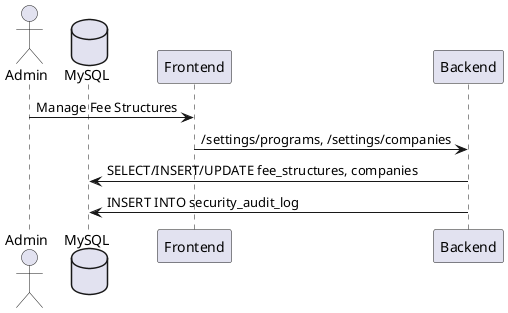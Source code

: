 @startuml fee_structure_management
actor Admin
database MySQL

Admin -> Frontend : Manage Fee Structures
Frontend -> Backend : /settings/programs, /settings/companies
Backend -> MySQL : SELECT/INSERT/UPDATE fee_structures, companies
Backend -> MySQL : INSERT INTO security_audit_log
@enduml
